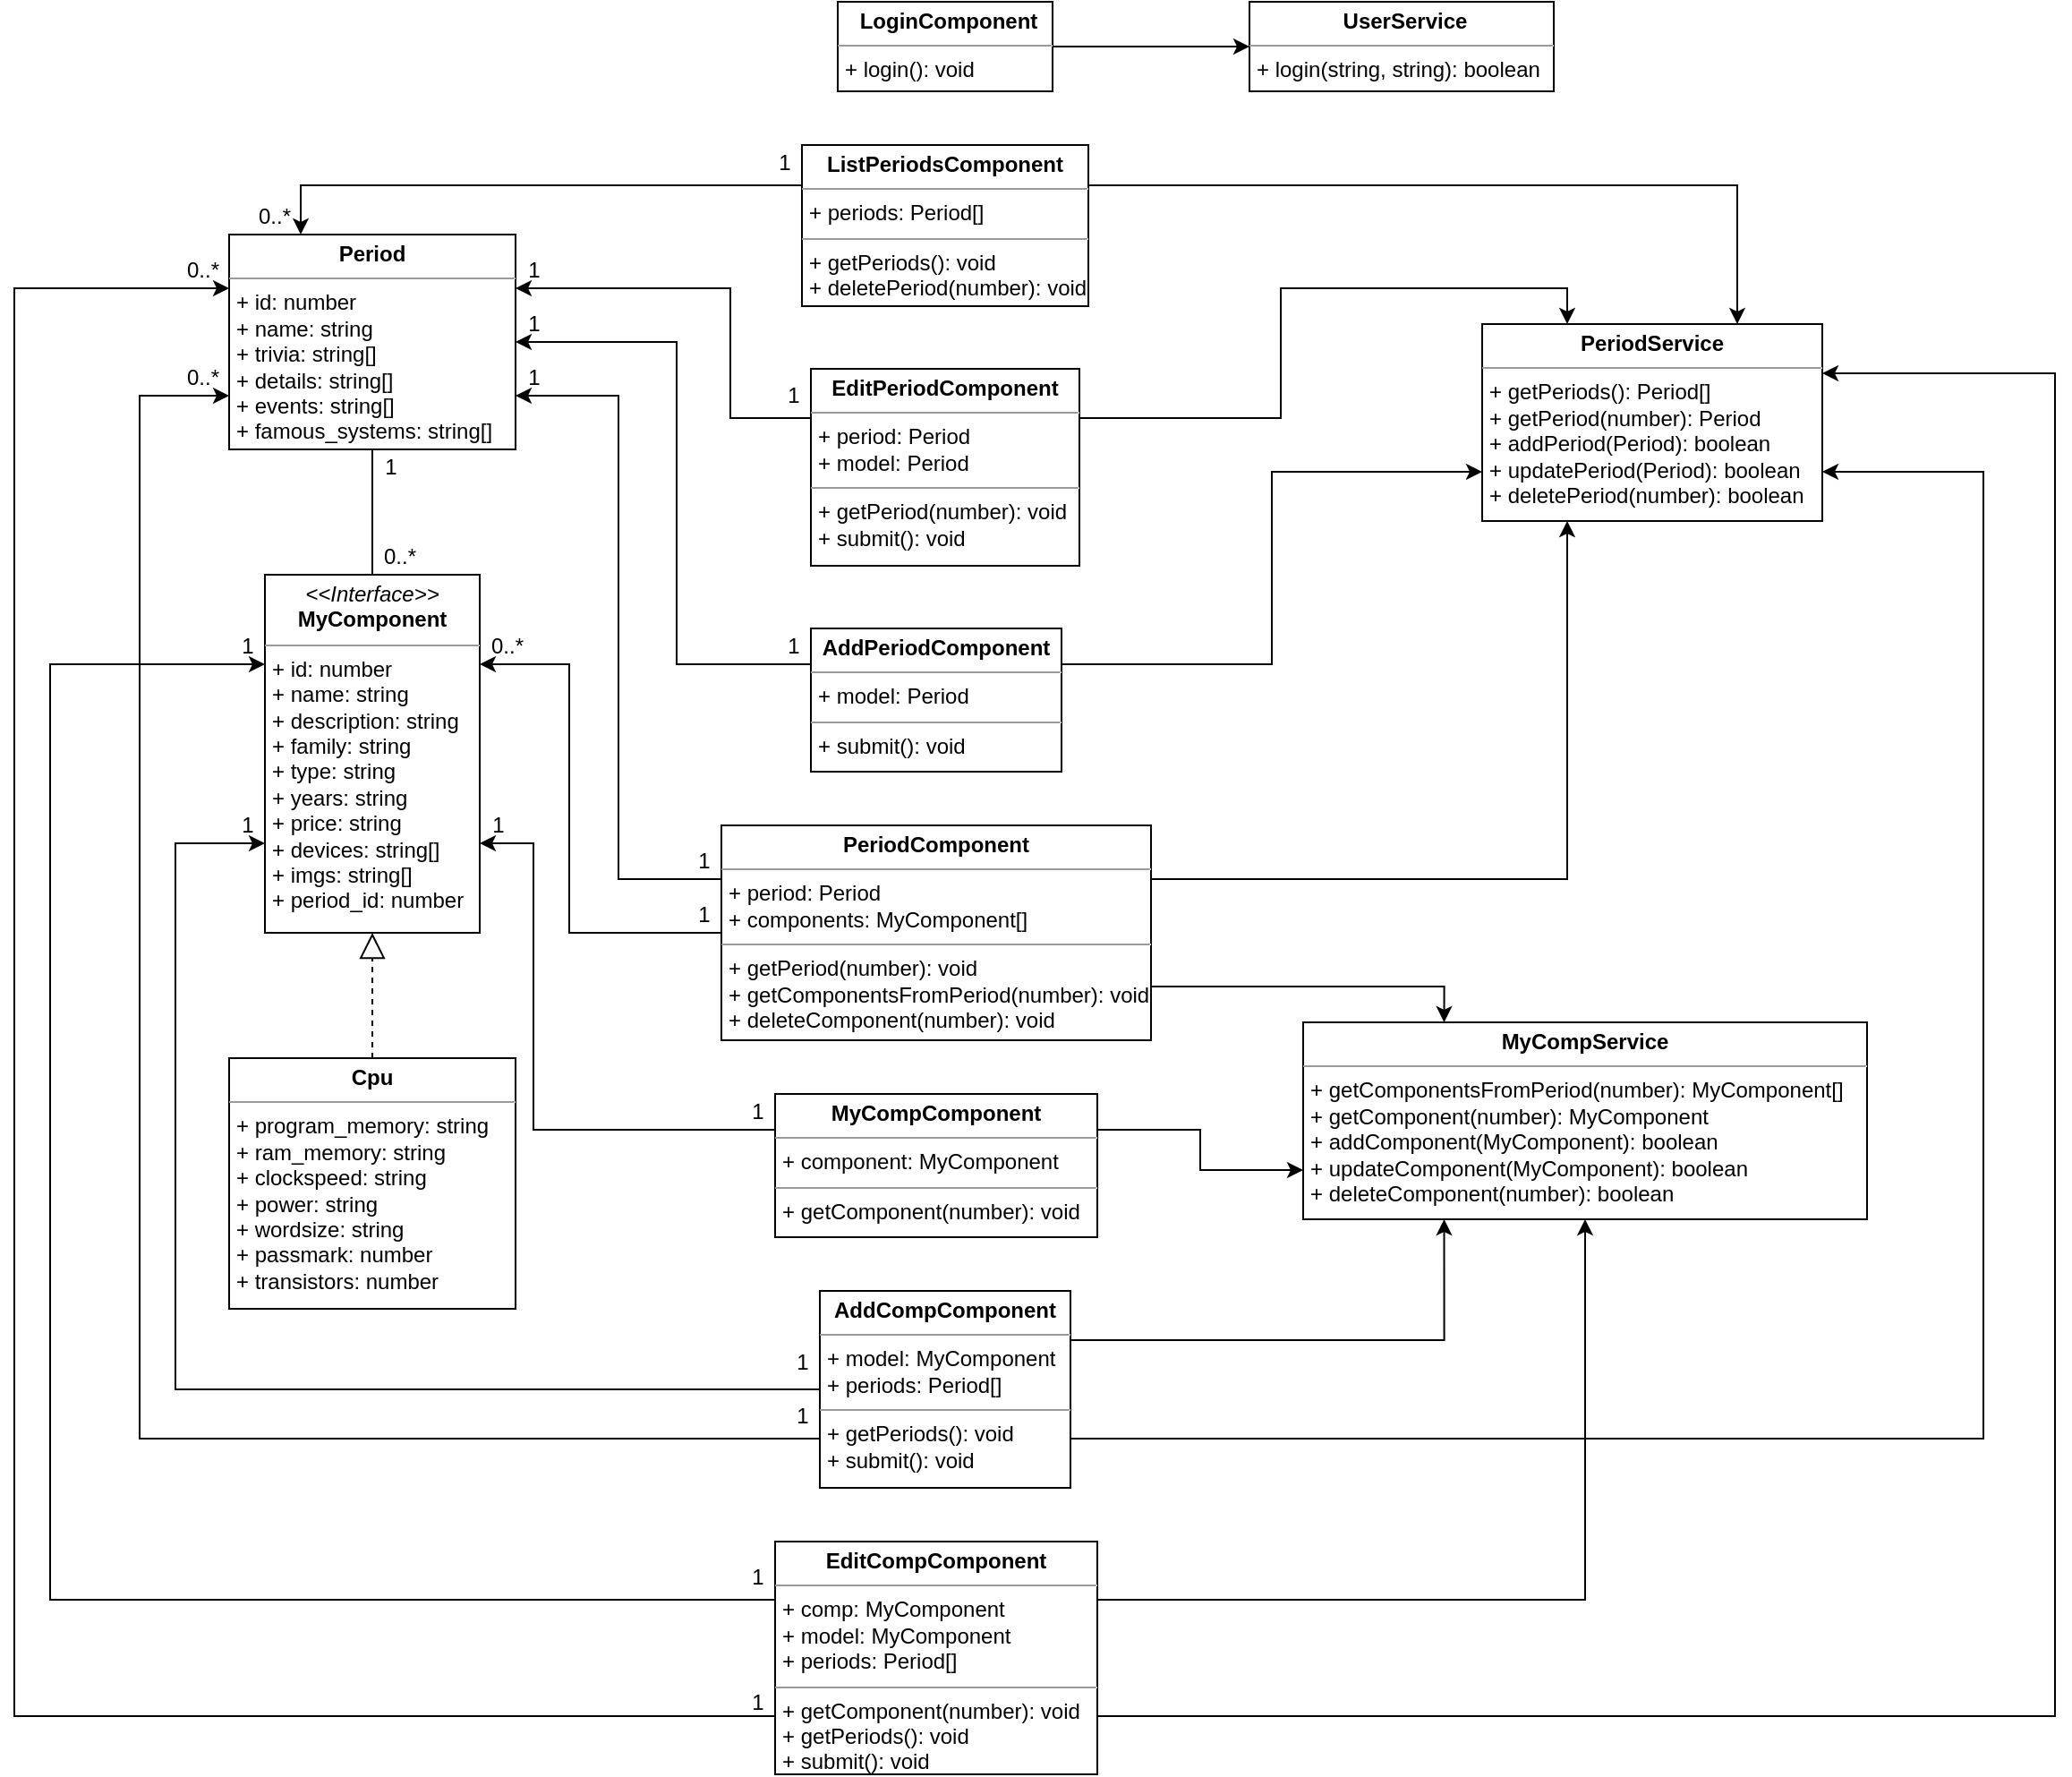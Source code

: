 <mxfile version="18.0.3" type="device"><diagram id="R_1lC_-eNoY9o1c4rDNS" name="Page-1"><mxGraphModel dx="1607" dy="1112" grid="1" gridSize="10" guides="1" tooltips="1" connect="1" arrows="1" fold="1" page="1" pageScale="1" pageWidth="827" pageHeight="1169" math="0" shadow="0"><root><mxCell id="0"/><mxCell id="1" parent="0"/><mxCell id="c0AfhsU0J7A0JrD-yfFH-1" value="" style="edgeStyle=orthogonalEdgeStyle;rounded=0;orthogonalLoop=1;jettySize=auto;html=1;endArrow=none;endFill=0;" edge="1" parent="1" source="c0AfhsU0J7A0JrD-yfFH-2" target="c0AfhsU0J7A0JrD-yfFH-6"><mxGeometry relative="1" as="geometry"/></mxCell><mxCell id="c0AfhsU0J7A0JrD-yfFH-2" value="&lt;p style=&quot;margin:0px;margin-top:4px;text-align:center;&quot;&gt;&lt;i&gt;&amp;lt;&amp;lt;Interface&amp;gt;&amp;gt;&lt;/i&gt;&lt;br&gt;&lt;b&gt;MyComponent&lt;/b&gt;&lt;/p&gt;&lt;hr size=&quot;1&quot;&gt;&lt;p style=&quot;margin:0px;margin-left:4px;&quot;&gt;+ id: number&lt;/p&gt;&lt;p style=&quot;margin:0px;margin-left:4px;&quot;&gt;+ name: string&lt;br&gt;+ description: string&lt;/p&gt;&lt;p style=&quot;margin:0px;margin-left:4px;&quot;&gt;+ family: string&lt;/p&gt;&lt;p style=&quot;margin:0px;margin-left:4px;&quot;&gt;+ type: string&lt;/p&gt;&lt;p style=&quot;margin:0px;margin-left:4px;&quot;&gt;+ years: string&lt;/p&gt;&lt;p style=&quot;margin:0px;margin-left:4px;&quot;&gt;+ price: string&lt;/p&gt;&lt;p style=&quot;margin:0px;margin-left:4px;&quot;&gt;+ devices: string[]&lt;/p&gt;&lt;p style=&quot;margin:0px;margin-left:4px;&quot;&gt;+ imgs: string[]&lt;/p&gt;&lt;p style=&quot;margin:0px;margin-left:4px;&quot;&gt;+ period_id: number&lt;/p&gt;" style="verticalAlign=top;align=left;overflow=fill;fontSize=12;fontFamily=Helvetica;html=1;" vertex="1" parent="1"><mxGeometry x="-180" y="340" width="120" height="200" as="geometry"/></mxCell><mxCell id="c0AfhsU0J7A0JrD-yfFH-3" value="" style="endArrow=block;dashed=1;endFill=0;endSize=12;html=1;rounded=0;entryX=0.5;entryY=1;entryDx=0;entryDy=0;exitX=0.5;exitY=0;exitDx=0;exitDy=0;" edge="1" parent="1" source="c0AfhsU0J7A0JrD-yfFH-4" target="c0AfhsU0J7A0JrD-yfFH-2"><mxGeometry width="160" relative="1" as="geometry"><mxPoint x="-120" y="610" as="sourcePoint"/><mxPoint x="-155" y="490" as="targetPoint"/></mxGeometry></mxCell><mxCell id="c0AfhsU0J7A0JrD-yfFH-4" value="&lt;p style=&quot;margin:0px;margin-top:4px;text-align:center;&quot;&gt;&lt;b&gt;Cpu&lt;/b&gt;&lt;/p&gt;&lt;hr size=&quot;1&quot;&gt;&lt;p style=&quot;margin:0px;margin-left:4px;&quot;&gt;+ program_memory: string&lt;/p&gt;&lt;p style=&quot;margin:0px;margin-left:4px;&quot;&gt;+ ram_memory: string&lt;/p&gt;&lt;p style=&quot;margin:0px;margin-left:4px;&quot;&gt;+ clockspeed: string&lt;/p&gt;&lt;p style=&quot;margin:0px;margin-left:4px;&quot;&gt;+ power: string&lt;/p&gt;&lt;p style=&quot;margin:0px;margin-left:4px;&quot;&gt;+ wordsize: string&lt;/p&gt;&lt;p style=&quot;margin:0px;margin-left:4px;&quot;&gt;+ passmark: number&lt;/p&gt;&lt;p style=&quot;margin:0px;margin-left:4px;&quot;&gt;+ transistors: number&lt;/p&gt;" style="verticalAlign=top;align=left;overflow=fill;fontSize=12;fontFamily=Helvetica;html=1;" vertex="1" parent="1"><mxGeometry x="-200" y="610" width="160" height="140" as="geometry"/></mxCell><mxCell id="c0AfhsU0J7A0JrD-yfFH-5" style="edgeStyle=orthogonalEdgeStyle;rounded=0;orthogonalLoop=1;jettySize=auto;html=1;exitX=0.5;exitY=1;exitDx=0;exitDy=0;entryX=0.5;entryY=0;entryDx=0;entryDy=0;endArrow=none;endFill=0;" edge="1" parent="1" source="c0AfhsU0J7A0JrD-yfFH-6" target="c0AfhsU0J7A0JrD-yfFH-2"><mxGeometry relative="1" as="geometry"/></mxCell><mxCell id="c0AfhsU0J7A0JrD-yfFH-6" value="&lt;p style=&quot;margin:0px;margin-top:4px;text-align:center;&quot;&gt;&lt;b&gt;Period&lt;/b&gt;&lt;/p&gt;&lt;hr size=&quot;1&quot;&gt;&lt;p style=&quot;margin:0px;margin-left:4px;&quot;&gt;+ id: number&lt;/p&gt;&lt;p style=&quot;margin:0px;margin-left:4px;&quot;&gt;+ name: string&lt;/p&gt;&lt;p style=&quot;margin:0px;margin-left:4px;&quot;&gt;+ trivia: string[]&lt;/p&gt;&lt;p style=&quot;margin:0px;margin-left:4px;&quot;&gt;+ details: string[]&lt;/p&gt;&lt;p style=&quot;margin:0px;margin-left:4px;&quot;&gt;+ events: string[]&lt;/p&gt;&lt;p style=&quot;margin:0px;margin-left:4px;&quot;&gt;+ famous_systems: string[]&lt;/p&gt;" style="verticalAlign=top;align=left;overflow=fill;fontSize=12;fontFamily=Helvetica;html=1;" vertex="1" parent="1"><mxGeometry x="-200" y="150" width="160" height="120" as="geometry"/></mxCell><mxCell id="c0AfhsU0J7A0JrD-yfFH-7" value="0..*" style="text;html=1;align=center;verticalAlign=middle;resizable=0;points=[];autosize=1;strokeColor=none;fillColor=none;" vertex="1" parent="1"><mxGeometry x="-120" y="320" width="30" height="20" as="geometry"/></mxCell><mxCell id="c0AfhsU0J7A0JrD-yfFH-8" value="1" style="text;html=1;align=center;verticalAlign=middle;resizable=0;points=[];autosize=1;strokeColor=none;fillColor=none;" vertex="1" parent="1"><mxGeometry x="-120" y="270" width="20" height="20" as="geometry"/></mxCell><mxCell id="c0AfhsU0J7A0JrD-yfFH-29" style="edgeStyle=orthogonalEdgeStyle;rounded=0;orthogonalLoop=1;jettySize=auto;html=1;exitX=1;exitY=0.25;exitDx=0;exitDy=0;entryX=0.25;entryY=1;entryDx=0;entryDy=0;" edge="1" parent="1" source="c0AfhsU0J7A0JrD-yfFH-9" target="c0AfhsU0J7A0JrD-yfFH-17"><mxGeometry relative="1" as="geometry"/></mxCell><mxCell id="c0AfhsU0J7A0JrD-yfFH-30" style="edgeStyle=orthogonalEdgeStyle;rounded=0;orthogonalLoop=1;jettySize=auto;html=1;exitX=1;exitY=0.75;exitDx=0;exitDy=0;entryX=0.25;entryY=0;entryDx=0;entryDy=0;" edge="1" parent="1" source="c0AfhsU0J7A0JrD-yfFH-9" target="c0AfhsU0J7A0JrD-yfFH-16"><mxGeometry relative="1" as="geometry"/></mxCell><mxCell id="c0AfhsU0J7A0JrD-yfFH-46" style="edgeStyle=orthogonalEdgeStyle;rounded=0;orthogonalLoop=1;jettySize=auto;html=1;exitX=0;exitY=0.25;exitDx=0;exitDy=0;entryX=1;entryY=0.75;entryDx=0;entryDy=0;" edge="1" parent="1" source="c0AfhsU0J7A0JrD-yfFH-9" target="c0AfhsU0J7A0JrD-yfFH-6"><mxGeometry relative="1" as="geometry"/></mxCell><mxCell id="c0AfhsU0J7A0JrD-yfFH-49" style="edgeStyle=orthogonalEdgeStyle;rounded=0;orthogonalLoop=1;jettySize=auto;html=1;exitX=0;exitY=0.5;exitDx=0;exitDy=0;entryX=1;entryY=0.25;entryDx=0;entryDy=0;" edge="1" parent="1" source="c0AfhsU0J7A0JrD-yfFH-9" target="c0AfhsU0J7A0JrD-yfFH-2"><mxGeometry relative="1" as="geometry"><Array as="points"><mxPoint x="-10" y="540"/><mxPoint x="-10" y="390"/></Array></mxGeometry></mxCell><mxCell id="c0AfhsU0J7A0JrD-yfFH-9" value="&lt;p style=&quot;margin:0px;margin-top:4px;text-align:center;&quot;&gt;&lt;b&gt;PeriodComponent&lt;/b&gt;&lt;/p&gt;&lt;hr size=&quot;1&quot;&gt;&lt;p style=&quot;margin:0px;margin-left:4px;&quot;&gt;+ period: Period&lt;/p&gt;&lt;p style=&quot;margin:0px;margin-left:4px;&quot;&gt;+ components: MyComponent[]&lt;/p&gt;&lt;hr size=&quot;1&quot;&gt;&lt;p style=&quot;margin:0px;margin-left:4px;&quot;&gt;+ getPeriod(number): void&lt;/p&gt;&lt;p style=&quot;margin:0px;margin-left:4px;&quot;&gt;+ getComponentsFromPeriod(number): void&lt;/p&gt;&lt;p style=&quot;margin:0px;margin-left:4px;&quot;&gt;+ deleteComponent(number): void&lt;/p&gt;" style="verticalAlign=top;align=left;overflow=fill;fontSize=12;fontFamily=Helvetica;html=1;" vertex="1" parent="1"><mxGeometry x="75" y="480" width="240" height="120" as="geometry"/></mxCell><mxCell id="c0AfhsU0J7A0JrD-yfFH-32" style="edgeStyle=orthogonalEdgeStyle;rounded=0;orthogonalLoop=1;jettySize=auto;html=1;exitX=1;exitY=0.25;exitDx=0;exitDy=0;entryX=0;entryY=0.75;entryDx=0;entryDy=0;" edge="1" parent="1" source="c0AfhsU0J7A0JrD-yfFH-10" target="c0AfhsU0J7A0JrD-yfFH-16"><mxGeometry relative="1" as="geometry"/></mxCell><mxCell id="c0AfhsU0J7A0JrD-yfFH-52" style="edgeStyle=orthogonalEdgeStyle;rounded=0;orthogonalLoop=1;jettySize=auto;html=1;exitX=0;exitY=0.25;exitDx=0;exitDy=0;entryX=1;entryY=0.75;entryDx=0;entryDy=0;" edge="1" parent="1" source="c0AfhsU0J7A0JrD-yfFH-10" target="c0AfhsU0J7A0JrD-yfFH-2"><mxGeometry relative="1" as="geometry"><Array as="points"><mxPoint x="-30" y="650"/><mxPoint x="-30" y="490"/></Array></mxGeometry></mxCell><mxCell id="c0AfhsU0J7A0JrD-yfFH-10" value="&lt;p style=&quot;margin:0px;margin-top:4px;text-align:center;&quot;&gt;&lt;b&gt;MyCompComponent&lt;/b&gt;&lt;/p&gt;&lt;hr size=&quot;1&quot;&gt;&lt;p style=&quot;margin:0px;margin-left:4px;&quot;&gt;+ component: MyComponent&lt;/p&gt;&lt;hr size=&quot;1&quot;&gt;&lt;p style=&quot;margin:0px;margin-left:4px;&quot;&gt;+ getComponent(number): void&lt;/p&gt;" style="verticalAlign=top;align=left;overflow=fill;fontSize=12;fontFamily=Helvetica;html=1;" vertex="1" parent="1"><mxGeometry x="105" y="630" width="180" height="80" as="geometry"/></mxCell><mxCell id="c0AfhsU0J7A0JrD-yfFH-33" style="edgeStyle=orthogonalEdgeStyle;rounded=0;orthogonalLoop=1;jettySize=auto;html=1;exitX=1;exitY=0.25;exitDx=0;exitDy=0;entryX=0.25;entryY=1;entryDx=0;entryDy=0;" edge="1" parent="1" source="c0AfhsU0J7A0JrD-yfFH-11" target="c0AfhsU0J7A0JrD-yfFH-16"><mxGeometry relative="1" as="geometry"/></mxCell><mxCell id="c0AfhsU0J7A0JrD-yfFH-36" style="edgeStyle=orthogonalEdgeStyle;rounded=0;orthogonalLoop=1;jettySize=auto;html=1;exitX=1;exitY=0.75;exitDx=0;exitDy=0;entryX=1;entryY=0.75;entryDx=0;entryDy=0;" edge="1" parent="1" source="c0AfhsU0J7A0JrD-yfFH-11" target="c0AfhsU0J7A0JrD-yfFH-17"><mxGeometry relative="1" as="geometry"><Array as="points"><mxPoint x="780" y="823"/><mxPoint x="780" y="283"/></Array></mxGeometry></mxCell><mxCell id="c0AfhsU0J7A0JrD-yfFH-53" style="edgeStyle=orthogonalEdgeStyle;rounded=0;orthogonalLoop=1;jettySize=auto;html=1;exitX=0;exitY=0.75;exitDx=0;exitDy=0;entryX=0;entryY=0.75;entryDx=0;entryDy=0;" edge="1" parent="1" source="c0AfhsU0J7A0JrD-yfFH-11" target="c0AfhsU0J7A0JrD-yfFH-6"><mxGeometry relative="1" as="geometry"><Array as="points"><mxPoint x="-250" y="823"/><mxPoint x="-250" y="240"/></Array></mxGeometry></mxCell><mxCell id="c0AfhsU0J7A0JrD-yfFH-54" style="edgeStyle=orthogonalEdgeStyle;rounded=0;orthogonalLoop=1;jettySize=auto;html=1;exitX=0;exitY=0.5;exitDx=0;exitDy=0;entryX=0;entryY=0.75;entryDx=0;entryDy=0;" edge="1" parent="1" source="c0AfhsU0J7A0JrD-yfFH-11" target="c0AfhsU0J7A0JrD-yfFH-2"><mxGeometry relative="1" as="geometry"><Array as="points"><mxPoint x="-230" y="795"/><mxPoint x="-230" y="490"/></Array></mxGeometry></mxCell><mxCell id="c0AfhsU0J7A0JrD-yfFH-11" value="&lt;p style=&quot;margin:0px;margin-top:4px;text-align:center;&quot;&gt;&lt;b&gt;AddCompComponent&lt;/b&gt;&lt;/p&gt;&lt;hr size=&quot;1&quot;&gt;&lt;p style=&quot;margin:0px;margin-left:4px;&quot;&gt;+ model: MyComponent&lt;/p&gt;&lt;p style=&quot;margin:0px;margin-left:4px;&quot;&gt;+ periods: Period[]&lt;/p&gt;&lt;hr size=&quot;1&quot;&gt;&lt;p style=&quot;margin:0px;margin-left:4px;&quot;&gt;+ getPeriods(): void&lt;/p&gt;&lt;p style=&quot;margin:0px;margin-left:4px;&quot;&gt;+ submit(): void&lt;/p&gt;" style="verticalAlign=top;align=left;overflow=fill;fontSize=12;fontFamily=Helvetica;html=1;" vertex="1" parent="1"><mxGeometry x="130" y="740" width="140" height="110" as="geometry"/></mxCell><mxCell id="c0AfhsU0J7A0JrD-yfFH-27" style="edgeStyle=orthogonalEdgeStyle;rounded=0;orthogonalLoop=1;jettySize=auto;html=1;exitX=1;exitY=0.25;exitDx=0;exitDy=0;entryX=0;entryY=0.75;entryDx=0;entryDy=0;" edge="1" parent="1" source="c0AfhsU0J7A0JrD-yfFH-12" target="c0AfhsU0J7A0JrD-yfFH-17"><mxGeometry relative="1" as="geometry"/></mxCell><mxCell id="c0AfhsU0J7A0JrD-yfFH-43" style="edgeStyle=orthogonalEdgeStyle;rounded=0;orthogonalLoop=1;jettySize=auto;html=1;exitX=0;exitY=0.25;exitDx=0;exitDy=0;entryX=1;entryY=0.5;entryDx=0;entryDy=0;" edge="1" parent="1" source="c0AfhsU0J7A0JrD-yfFH-12" target="c0AfhsU0J7A0JrD-yfFH-6"><mxGeometry relative="1" as="geometry"><Array as="points"><mxPoint x="50" y="390"/><mxPoint x="50" y="210"/></Array></mxGeometry></mxCell><mxCell id="c0AfhsU0J7A0JrD-yfFH-12" value="&lt;p style=&quot;margin:0px;margin-top:4px;text-align:center;&quot;&gt;&lt;b&gt;AddPeriodComponent&lt;/b&gt;&lt;/p&gt;&lt;hr size=&quot;1&quot;&gt;&lt;p style=&quot;margin:0px;margin-left:4px;&quot;&gt;+ model: Period&lt;/p&gt;&lt;hr size=&quot;1&quot;&gt;&lt;p style=&quot;margin:0px;margin-left:4px;&quot;&gt;+ submit(): void&lt;/p&gt;" style="verticalAlign=top;align=left;overflow=fill;fontSize=12;fontFamily=Helvetica;html=1;" vertex="1" parent="1"><mxGeometry x="125" y="370" width="140" height="80" as="geometry"/></mxCell><mxCell id="c0AfhsU0J7A0JrD-yfFH-21" style="edgeStyle=orthogonalEdgeStyle;rounded=0;orthogonalLoop=1;jettySize=auto;html=1;exitX=1;exitY=0.25;exitDx=0;exitDy=0;entryX=0.75;entryY=0;entryDx=0;entryDy=0;" edge="1" parent="1" source="c0AfhsU0J7A0JrD-yfFH-13" target="c0AfhsU0J7A0JrD-yfFH-17"><mxGeometry relative="1" as="geometry"/></mxCell><mxCell id="c0AfhsU0J7A0JrD-yfFH-37" style="edgeStyle=orthogonalEdgeStyle;rounded=0;orthogonalLoop=1;jettySize=auto;html=1;exitX=0;exitY=0.25;exitDx=0;exitDy=0;entryX=0.25;entryY=0;entryDx=0;entryDy=0;" edge="1" parent="1" source="c0AfhsU0J7A0JrD-yfFH-13" target="c0AfhsU0J7A0JrD-yfFH-6"><mxGeometry relative="1" as="geometry"/></mxCell><mxCell id="c0AfhsU0J7A0JrD-yfFH-13" value="&lt;p style=&quot;margin:0px;margin-top:4px;text-align:center;&quot;&gt;&lt;b&gt;ListPeriodsComponent&lt;/b&gt;&lt;/p&gt;&lt;hr size=&quot;1&quot;&gt;&lt;p style=&quot;margin:0px;margin-left:4px;&quot;&gt;+ periods: Period[]&lt;/p&gt;&lt;hr size=&quot;1&quot;&gt;&lt;p style=&quot;margin:0px;margin-left:4px;&quot;&gt;+ getPeriods(): void&lt;/p&gt;&lt;p style=&quot;margin:0px;margin-left:4px;&quot;&gt;+ deletePeriod(number): void&lt;/p&gt;" style="verticalAlign=top;align=left;overflow=fill;fontSize=12;fontFamily=Helvetica;html=1;" vertex="1" parent="1"><mxGeometry x="120" y="100" width="160" height="90" as="geometry"/></mxCell><mxCell id="c0AfhsU0J7A0JrD-yfFH-34" style="edgeStyle=orthogonalEdgeStyle;rounded=0;orthogonalLoop=1;jettySize=auto;html=1;exitX=1;exitY=0.25;exitDx=0;exitDy=0;entryX=0.5;entryY=1;entryDx=0;entryDy=0;" edge="1" parent="1" source="c0AfhsU0J7A0JrD-yfFH-14" target="c0AfhsU0J7A0JrD-yfFH-16"><mxGeometry relative="1" as="geometry"/></mxCell><mxCell id="c0AfhsU0J7A0JrD-yfFH-35" style="edgeStyle=orthogonalEdgeStyle;rounded=0;orthogonalLoop=1;jettySize=auto;html=1;exitX=1;exitY=0.75;exitDx=0;exitDy=0;entryX=1;entryY=0.25;entryDx=0;entryDy=0;" edge="1" parent="1" source="c0AfhsU0J7A0JrD-yfFH-14" target="c0AfhsU0J7A0JrD-yfFH-17"><mxGeometry relative="1" as="geometry"><Array as="points"><mxPoint x="820" y="978"/><mxPoint x="820" y="228"/></Array></mxGeometry></mxCell><mxCell id="c0AfhsU0J7A0JrD-yfFH-60" style="edgeStyle=orthogonalEdgeStyle;rounded=0;orthogonalLoop=1;jettySize=auto;html=1;exitX=0;exitY=0.25;exitDx=0;exitDy=0;entryX=0;entryY=0.25;entryDx=0;entryDy=0;" edge="1" parent="1" source="c0AfhsU0J7A0JrD-yfFH-14" target="c0AfhsU0J7A0JrD-yfFH-2"><mxGeometry relative="1" as="geometry"><Array as="points"><mxPoint x="-300" y="913"/><mxPoint x="-300" y="390"/></Array></mxGeometry></mxCell><mxCell id="c0AfhsU0J7A0JrD-yfFH-63" style="edgeStyle=orthogonalEdgeStyle;rounded=0;orthogonalLoop=1;jettySize=auto;html=1;exitX=0;exitY=0.75;exitDx=0;exitDy=0;entryX=0;entryY=0.25;entryDx=0;entryDy=0;" edge="1" parent="1" source="c0AfhsU0J7A0JrD-yfFH-14" target="c0AfhsU0J7A0JrD-yfFH-6"><mxGeometry relative="1" as="geometry"><Array as="points"><mxPoint x="-320" y="978"/><mxPoint x="-320" y="180"/></Array></mxGeometry></mxCell><mxCell id="c0AfhsU0J7A0JrD-yfFH-14" value="&lt;p style=&quot;margin:0px;margin-top:4px;text-align:center;&quot;&gt;&lt;b&gt;EditCompComponent&lt;/b&gt;&lt;/p&gt;&lt;hr size=&quot;1&quot;&gt;&lt;p style=&quot;margin:0px;margin-left:4px;&quot;&gt;+ comp: MyComponent&lt;/p&gt;&lt;p style=&quot;margin:0px;margin-left:4px;&quot;&gt;+ model: MyComponent&lt;/p&gt;&lt;p style=&quot;margin:0px;margin-left:4px;&quot;&gt;+ periods: Period[]&lt;/p&gt;&lt;hr size=&quot;1&quot;&gt;&lt;p style=&quot;margin:0px;margin-left:4px;&quot;&gt;+ getComponent(number): void&lt;/p&gt;&lt;p style=&quot;margin:0px;margin-left:4px;&quot;&gt;+ getPeriods(): void&lt;/p&gt;&lt;p style=&quot;margin:0px;margin-left:4px;&quot;&gt;+ submit(): void&lt;/p&gt;" style="verticalAlign=top;align=left;overflow=fill;fontSize=12;fontFamily=Helvetica;html=1;" vertex="1" parent="1"><mxGeometry x="105" y="880" width="180" height="130" as="geometry"/></mxCell><mxCell id="c0AfhsU0J7A0JrD-yfFH-26" style="edgeStyle=orthogonalEdgeStyle;rounded=0;orthogonalLoop=1;jettySize=auto;html=1;exitX=1;exitY=0.25;exitDx=0;exitDy=0;entryX=0.25;entryY=0;entryDx=0;entryDy=0;" edge="1" parent="1" source="c0AfhsU0J7A0JrD-yfFH-15" target="c0AfhsU0J7A0JrD-yfFH-17"><mxGeometry relative="1" as="geometry"/></mxCell><mxCell id="c0AfhsU0J7A0JrD-yfFH-40" style="edgeStyle=orthogonalEdgeStyle;rounded=0;orthogonalLoop=1;jettySize=auto;html=1;exitX=0;exitY=0.25;exitDx=0;exitDy=0;entryX=1;entryY=0.25;entryDx=0;entryDy=0;" edge="1" parent="1" source="c0AfhsU0J7A0JrD-yfFH-15" target="c0AfhsU0J7A0JrD-yfFH-6"><mxGeometry relative="1" as="geometry"><Array as="points"><mxPoint x="80" y="253"/><mxPoint x="80" y="180"/></Array></mxGeometry></mxCell><mxCell id="c0AfhsU0J7A0JrD-yfFH-15" value="&lt;p style=&quot;margin:0px;margin-top:4px;text-align:center;&quot;&gt;&lt;b&gt;EditPeriodComponent&lt;/b&gt;&lt;/p&gt;&lt;hr size=&quot;1&quot;&gt;&lt;p style=&quot;margin:0px;margin-left:4px;&quot;&gt;+ period: Period&lt;/p&gt;&lt;p style=&quot;margin:0px;margin-left:4px;&quot;&gt;+ model: Period&lt;/p&gt;&lt;hr size=&quot;1&quot;&gt;&lt;p style=&quot;margin:0px;margin-left:4px;&quot;&gt;+ getPeriod(number): void&lt;/p&gt;&lt;p style=&quot;margin:0px;margin-left:4px;&quot;&gt;+ submit(): void&lt;/p&gt;" style="verticalAlign=top;align=left;overflow=fill;fontSize=12;fontFamily=Helvetica;html=1;" vertex="1" parent="1"><mxGeometry x="125" y="225" width="150" height="110" as="geometry"/></mxCell><mxCell id="c0AfhsU0J7A0JrD-yfFH-16" value="&lt;p style=&quot;margin:0px;margin-top:4px;text-align:center;&quot;&gt;&lt;b&gt;MyCompService&lt;/b&gt;&lt;/p&gt;&lt;hr size=&quot;1&quot;&gt;&lt;p style=&quot;margin:0px;margin-left:4px;&quot;&gt;&lt;/p&gt;&lt;p style=&quot;margin:0px;margin-left:4px;&quot;&gt;+ getComponentsFromPeriod(number): MyComponent[]&lt;/p&gt;&lt;p style=&quot;margin:0px;margin-left:4px;&quot;&gt;+ getComponent(number): MyComponent&lt;/p&gt;&lt;p style=&quot;margin:0px;margin-left:4px;&quot;&gt;+ addComponent(MyComponent): boolean&lt;/p&gt;&lt;p style=&quot;margin:0px;margin-left:4px;&quot;&gt;+ updateComponent(MyComponent): boolean&lt;/p&gt;&lt;p style=&quot;margin:0px;margin-left:4px;&quot;&gt;+ deleteComponent(number): boolean&lt;/p&gt;" style="verticalAlign=top;align=left;overflow=fill;fontSize=12;fontFamily=Helvetica;html=1;" vertex="1" parent="1"><mxGeometry x="400" y="590" width="315" height="110" as="geometry"/></mxCell><mxCell id="c0AfhsU0J7A0JrD-yfFH-17" value="&lt;p style=&quot;margin:0px;margin-top:4px;text-align:center;&quot;&gt;&lt;b&gt;PeriodService&lt;/b&gt;&lt;/p&gt;&lt;hr size=&quot;1&quot;&gt;&lt;p style=&quot;margin:0px;margin-left:4px;&quot;&gt;&lt;/p&gt;&lt;p style=&quot;margin:0px;margin-left:4px;&quot;&gt;+ getPeriods(): Period[]&lt;/p&gt;&lt;p style=&quot;margin:0px;margin-left:4px;&quot;&gt;+ getPeriod(number): Period&lt;/p&gt;&lt;p style=&quot;margin:0px;margin-left:4px;&quot;&gt;+ addPeriod(Period): boolean&lt;/p&gt;&lt;p style=&quot;margin:0px;margin-left:4px;&quot;&gt;+ updatePeriod(Period): boolean&lt;/p&gt;&lt;p style=&quot;margin:0px;margin-left:4px;&quot;&gt;+ deletePeriod(number): boolean&lt;/p&gt;" style="verticalAlign=top;align=left;overflow=fill;fontSize=12;fontFamily=Helvetica;html=1;" vertex="1" parent="1"><mxGeometry x="500" y="200" width="190" height="110" as="geometry"/></mxCell><mxCell id="c0AfhsU0J7A0JrD-yfFH-18" value="&lt;p style=&quot;margin:0px;margin-top:4px;text-align:center;&quot;&gt;&lt;/p&gt;&lt;p style=&quot;text-align: center; margin: 0px 0px 0px 4px;&quot;&gt;&lt;b&gt;UserService&lt;/b&gt;&lt;/p&gt;&lt;hr size=&quot;1&quot;&gt;&lt;p style=&quot;margin:0px;margin-left:4px;&quot;&gt;+ login(string, string): boolean&lt;/p&gt;" style="verticalAlign=top;align=left;overflow=fill;fontSize=12;fontFamily=Helvetica;html=1;" vertex="1" parent="1"><mxGeometry x="370" y="20" width="170" height="50" as="geometry"/></mxCell><mxCell id="c0AfhsU0J7A0JrD-yfFH-20" style="edgeStyle=orthogonalEdgeStyle;rounded=0;orthogonalLoop=1;jettySize=auto;html=1;exitX=1;exitY=0.5;exitDx=0;exitDy=0;entryX=0;entryY=0.5;entryDx=0;entryDy=0;" edge="1" parent="1" source="c0AfhsU0J7A0JrD-yfFH-19" target="c0AfhsU0J7A0JrD-yfFH-18"><mxGeometry relative="1" as="geometry"/></mxCell><mxCell id="c0AfhsU0J7A0JrD-yfFH-19" value="&lt;p style=&quot;margin:0px;margin-top:4px;text-align:center;&quot;&gt;&lt;/p&gt;&lt;p style=&quot;text-align: center; margin: 0px 0px 0px 4px;&quot;&gt;&lt;b&gt;LoginComponent&lt;/b&gt;&lt;/p&gt;&lt;hr size=&quot;1&quot;&gt;&lt;p style=&quot;margin:0px;margin-left:4px;&quot;&gt;+ login(): void&lt;/p&gt;" style="verticalAlign=top;align=left;overflow=fill;fontSize=12;fontFamily=Helvetica;html=1;" vertex="1" parent="1"><mxGeometry x="140" y="20" width="120" height="50" as="geometry"/></mxCell><mxCell id="c0AfhsU0J7A0JrD-yfFH-38" value="1" style="text;html=1;align=center;verticalAlign=middle;resizable=0;points=[];autosize=1;strokeColor=none;fillColor=none;" vertex="1" parent="1"><mxGeometry x="100" y="100" width="20" height="20" as="geometry"/></mxCell><mxCell id="c0AfhsU0J7A0JrD-yfFH-39" value="0..*" style="text;html=1;align=center;verticalAlign=middle;resizable=0;points=[];autosize=1;strokeColor=none;fillColor=none;" vertex="1" parent="1"><mxGeometry x="-190" y="130" width="30" height="20" as="geometry"/></mxCell><mxCell id="c0AfhsU0J7A0JrD-yfFH-41" value="1" style="text;html=1;align=center;verticalAlign=middle;resizable=0;points=[];autosize=1;strokeColor=none;fillColor=none;" vertex="1" parent="1"><mxGeometry x="105" y="230" width="20" height="20" as="geometry"/></mxCell><mxCell id="c0AfhsU0J7A0JrD-yfFH-42" value="1" style="text;html=1;align=center;verticalAlign=middle;resizable=0;points=[];autosize=1;strokeColor=none;fillColor=none;" vertex="1" parent="1"><mxGeometry x="-40" y="160" width="20" height="20" as="geometry"/></mxCell><mxCell id="c0AfhsU0J7A0JrD-yfFH-44" value="1" style="text;html=1;align=center;verticalAlign=middle;resizable=0;points=[];autosize=1;strokeColor=none;fillColor=none;" vertex="1" parent="1"><mxGeometry x="105" y="370" width="20" height="20" as="geometry"/></mxCell><mxCell id="c0AfhsU0J7A0JrD-yfFH-45" value="1" style="text;html=1;align=center;verticalAlign=middle;resizable=0;points=[];autosize=1;strokeColor=none;fillColor=none;" vertex="1" parent="1"><mxGeometry x="-40" y="190" width="20" height="20" as="geometry"/></mxCell><mxCell id="c0AfhsU0J7A0JrD-yfFH-47" value="1" style="text;html=1;align=center;verticalAlign=middle;resizable=0;points=[];autosize=1;strokeColor=none;fillColor=none;" vertex="1" parent="1"><mxGeometry x="55" y="490" width="20" height="20" as="geometry"/></mxCell><mxCell id="c0AfhsU0J7A0JrD-yfFH-48" value="1" style="text;html=1;align=center;verticalAlign=middle;resizable=0;points=[];autosize=1;strokeColor=none;fillColor=none;" vertex="1" parent="1"><mxGeometry x="-40" y="220" width="20" height="20" as="geometry"/></mxCell><mxCell id="c0AfhsU0J7A0JrD-yfFH-50" value="1" style="text;html=1;align=center;verticalAlign=middle;resizable=0;points=[];autosize=1;strokeColor=none;fillColor=none;" vertex="1" parent="1"><mxGeometry x="55" y="520" width="20" height="20" as="geometry"/></mxCell><mxCell id="c0AfhsU0J7A0JrD-yfFH-51" value="0..*" style="text;html=1;align=center;verticalAlign=middle;resizable=0;points=[];autosize=1;strokeColor=none;fillColor=none;" vertex="1" parent="1"><mxGeometry x="-60" y="370" width="30" height="20" as="geometry"/></mxCell><mxCell id="c0AfhsU0J7A0JrD-yfFH-55" value="1" style="text;html=1;align=center;verticalAlign=middle;resizable=0;points=[];autosize=1;strokeColor=none;fillColor=none;" vertex="1" parent="1"><mxGeometry x="110" y="800" width="20" height="20" as="geometry"/></mxCell><mxCell id="c0AfhsU0J7A0JrD-yfFH-56" value="0..*" style="text;html=1;align=center;verticalAlign=middle;resizable=0;points=[];autosize=1;strokeColor=none;fillColor=none;" vertex="1" parent="1"><mxGeometry x="-230" y="220" width="30" height="20" as="geometry"/></mxCell><mxCell id="c0AfhsU0J7A0JrD-yfFH-57" value="1" style="text;html=1;align=center;verticalAlign=middle;resizable=0;points=[];autosize=1;strokeColor=none;fillColor=none;" vertex="1" parent="1"><mxGeometry x="110" y="770" width="20" height="20" as="geometry"/></mxCell><mxCell id="c0AfhsU0J7A0JrD-yfFH-58" value="1" style="text;html=1;align=center;verticalAlign=middle;resizable=0;points=[];autosize=1;strokeColor=none;fillColor=none;" vertex="1" parent="1"><mxGeometry x="-200" y="470" width="20" height="20" as="geometry"/></mxCell><mxCell id="c0AfhsU0J7A0JrD-yfFH-61" value="1" style="text;html=1;align=center;verticalAlign=middle;resizable=0;points=[];autosize=1;strokeColor=none;fillColor=none;" vertex="1" parent="1"><mxGeometry x="85" y="890" width="20" height="20" as="geometry"/></mxCell><mxCell id="c0AfhsU0J7A0JrD-yfFH-62" value="1" style="text;html=1;align=center;verticalAlign=middle;resizable=0;points=[];autosize=1;strokeColor=none;fillColor=none;" vertex="1" parent="1"><mxGeometry x="-200" y="370" width="20" height="20" as="geometry"/></mxCell><mxCell id="c0AfhsU0J7A0JrD-yfFH-64" value="1" style="text;html=1;align=center;verticalAlign=middle;resizable=0;points=[];autosize=1;strokeColor=none;fillColor=none;" vertex="1" parent="1"><mxGeometry x="85" y="960" width="20" height="20" as="geometry"/></mxCell><mxCell id="c0AfhsU0J7A0JrD-yfFH-65" value="0..*" style="text;html=1;align=center;verticalAlign=middle;resizable=0;points=[];autosize=1;strokeColor=none;fillColor=none;" vertex="1" parent="1"><mxGeometry x="-230" y="160" width="30" height="20" as="geometry"/></mxCell><mxCell id="c0AfhsU0J7A0JrD-yfFH-66" value="1" style="text;html=1;align=center;verticalAlign=middle;resizable=0;points=[];autosize=1;strokeColor=none;fillColor=none;" vertex="1" parent="1"><mxGeometry x="85" y="630" width="20" height="20" as="geometry"/></mxCell><mxCell id="c0AfhsU0J7A0JrD-yfFH-67" value="1" style="text;html=1;align=center;verticalAlign=middle;resizable=0;points=[];autosize=1;strokeColor=none;fillColor=none;" vertex="1" parent="1"><mxGeometry x="-60" y="470" width="20" height="20" as="geometry"/></mxCell></root></mxGraphModel></diagram></mxfile>